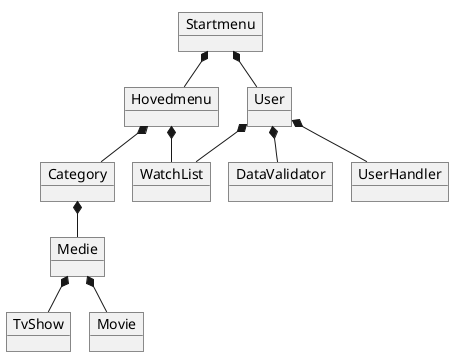 @startuml
!pragma layout smetana
'nyt: carddeck - card

object Startmenu
object Hovedmenu
object User
object DataValidator
object WatchList
object Category
object Medie
object TvShow
object Movie
object UserHandler

Startmenu *-- Hovedmenu
Startmenu *-- User
User *-- DataValidator
User *-- WatchList
Hovedmenu *-- WatchList
Hovedmenu *-- Category
User *-- UserHandler
Category *-- Medie
Medie *-- TvShow
Medie *-- Movie





@enduml
